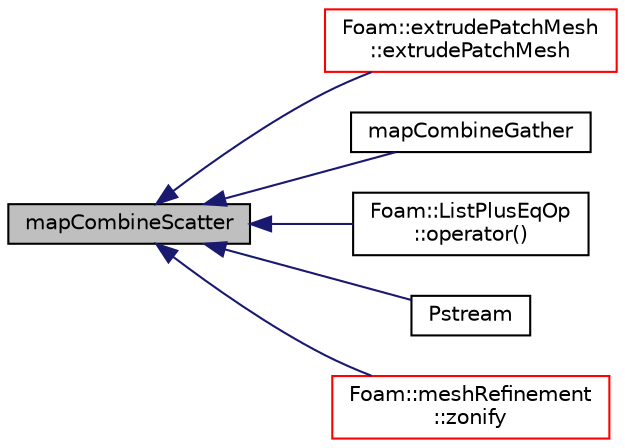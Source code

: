 digraph "mapCombineScatter"
{
  bgcolor="transparent";
  edge [fontname="Helvetica",fontsize="10",labelfontname="Helvetica",labelfontsize="10"];
  node [fontname="Helvetica",fontsize="10",shape=record];
  rankdir="LR";
  Node3839 [label="mapCombineScatter",height=0.2,width=0.4,color="black", fillcolor="grey75", style="filled", fontcolor="black"];
  Node3839 -> Node3840 [dir="back",color="midnightblue",fontsize="10",style="solid",fontname="Helvetica"];
  Node3840 [label="Foam::extrudePatchMesh\l::extrudePatchMesh",height=0.2,width=0.4,color="red",URL="$a22185.html#ada5aee048de4d025b44660aca99d21a6",tooltip="Construct from mesh, patch and dictionary. "];
  Node3839 -> Node3842 [dir="back",color="midnightblue",fontsize="10",style="solid",fontname="Helvetica"];
  Node3842 [label="mapCombineGather",height=0.2,width=0.4,color="black",URL="$a27357.html#a73619efeb9418b7aafe5b1b86c6d436c",tooltip="Like above but switches between linear/tree communication. "];
  Node3839 -> Node3843 [dir="back",color="midnightblue",fontsize="10",style="solid",fontname="Helvetica"];
  Node3843 [label="Foam::ListPlusEqOp\l::operator()",height=0.2,width=0.4,color="black",URL="$a24261.html#a33f59e84c60f75110e784d87fe239ad9"];
  Node3839 -> Node3844 [dir="back",color="midnightblue",fontsize="10",style="solid",fontname="Helvetica"];
  Node3844 [label="Pstream",height=0.2,width=0.4,color="black",URL="$a27357.html#a2b31c5d4673e1c7d7366b8b6bf47830d",tooltip="Construct given optional buffer size. "];
  Node3839 -> Node3845 [dir="back",color="midnightblue",fontsize="10",style="solid",fontname="Helvetica"];
  Node3845 [label="Foam::meshRefinement\l::zonify",height=0.2,width=0.4,color="red",URL="$a25857.html#a90cf965dfe02eb20f11a4a8c6035747f",tooltip="Put faces/cells into zones according to surface specification. "];
}
